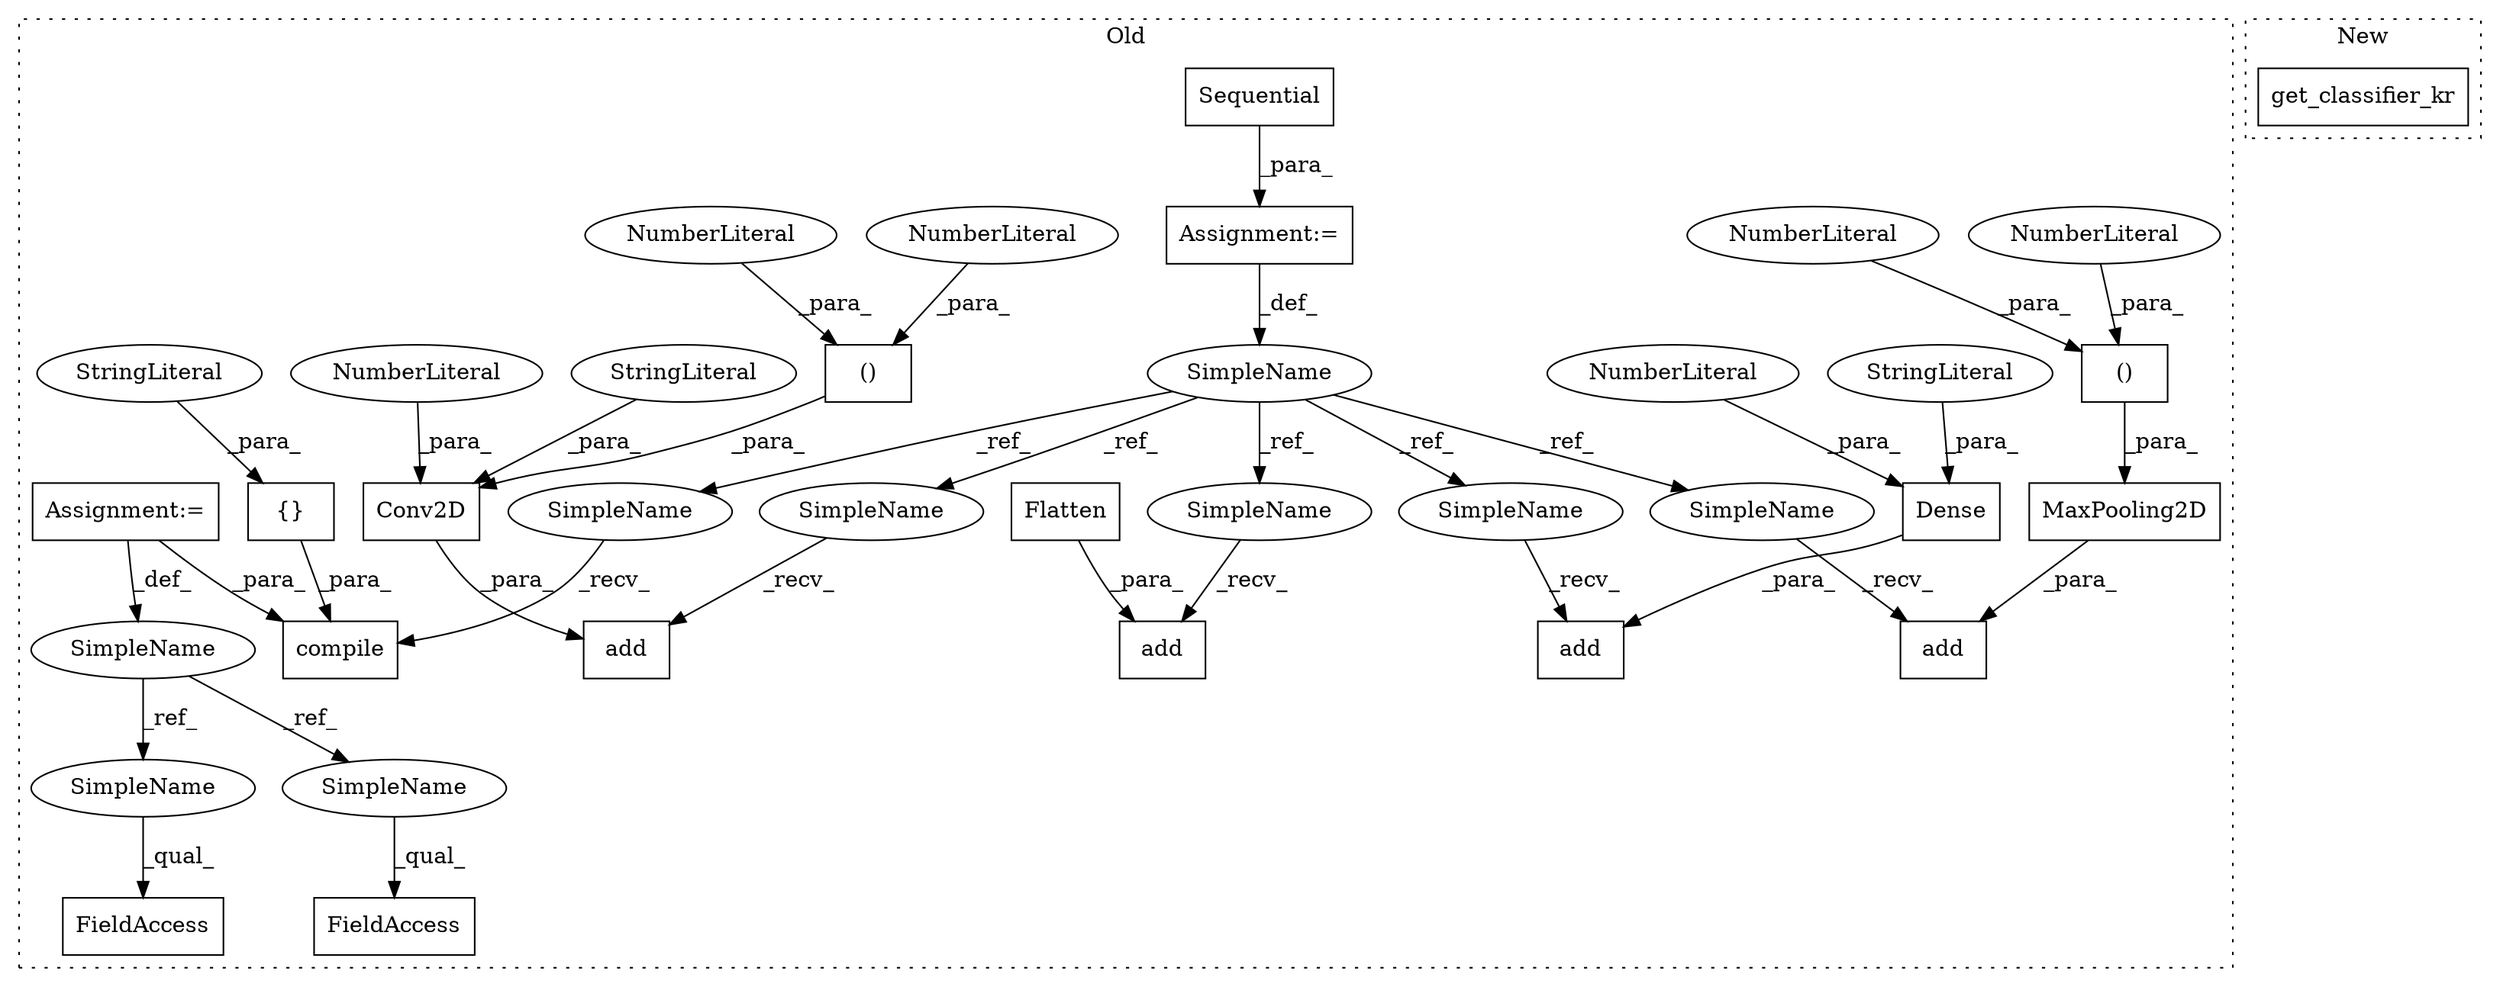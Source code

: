 digraph G {
subgraph cluster0 {
1 [label="Dense" a="32" s="4415,4433" l="6,1" shape="box"];
3 [label="add" a="32" s="4411,4434" l="4,1" shape="box"];
4 [label="Sequential" a="32" s="4216" l="12" shape="box"];
5 [label="add" a="32" s="4240,4320" l="4,1" shape="box"];
6 [label="()" a="106" s="4287" l="31" shape="box"];
7 [label="add" a="32" s="4333,4372" l="4,1" shape="box"];
8 [label="()" a="106" s="4355" l="15" shape="box"];
9 [label="add" a="32" s="4385,4398" l="4,1" shape="box"];
10 [label="NumberLiteral" a="34" s="4355" l="1" shape="ellipse"];
11 [label="NumberLiteral" a="34" s="4287" l="2" shape="ellipse"];
12 [label="NumberLiteral" a="34" s="4317" l="1" shape="ellipse"];
13 [label="NumberLiteral" a="34" s="4369" l="1" shape="ellipse"];
14 [label="Flatten" a="32" s="4389" l="9" shape="box"];
15 [label="SimpleName" a="42" s="4210" l="5" shape="ellipse"];
16 [label="StringLiteral" a="45" s="4424" l="9" shape="ellipse"];
17 [label="compile" a="32" s="4495,4561" l="8,1" shape="box"];
18 [label="{}" a="4" s="4549,4560" l="1,1" shape="box"];
19 [label="StringLiteral" a="45" s="4550" l="10" shape="ellipse"];
20 [label="Assignment:=" a="7" s="4215" l="1" shape="box"];
21 [label="NumberLiteral" a="34" s="4421" l="2" shape="ellipse"];
22 [label="Conv2D" a="32" s="4244,4318" l="7,2" shape="box"];
23 [label="NumberLiteral" a="34" s="4251" l="1" shape="ellipse"];
24 [label="StringLiteral" a="45" s="4275" l="6" shape="ellipse"];
25 [label="MaxPooling2D" a="32" s="4337,4370" l="18,2" shape="box"];
26 [label="Assignment:=" a="7" s="4126" l="5" shape="box"];
27 [label="FieldAccess" a="22" s="4508" l="16" shape="box"];
28 [label="SimpleName" a="42" s="4126" l="5" shape="ellipse"];
29 [label="FieldAccess" a="22" s="4446" l="12" shape="box"];
30 [label="SimpleName" a="42" s="4234" l="5" shape="ellipse"];
31 [label="SimpleName" a="42" s="4327" l="5" shape="ellipse"];
32 [label="SimpleName" a="42" s="4489" l="5" shape="ellipse"];
33 [label="SimpleName" a="42" s="4379" l="5" shape="ellipse"];
34 [label="SimpleName" a="42" s="4405" l="5" shape="ellipse"];
35 [label="SimpleName" a="42" s="4446" l="5" shape="ellipse"];
36 [label="SimpleName" a="42" s="4508" l="5" shape="ellipse"];
label = "Old";
style="dotted";
}
subgraph cluster1 {
2 [label="get_classifier_kr" a="32" s="3447,3470" l="18,1" shape="box"];
label = "New";
style="dotted";
}
1 -> 3 [label="_para_"];
4 -> 20 [label="_para_"];
6 -> 22 [label="_para_"];
8 -> 25 [label="_para_"];
10 -> 8 [label="_para_"];
11 -> 6 [label="_para_"];
12 -> 6 [label="_para_"];
13 -> 8 [label="_para_"];
14 -> 9 [label="_para_"];
15 -> 30 [label="_ref_"];
15 -> 33 [label="_ref_"];
15 -> 34 [label="_ref_"];
15 -> 31 [label="_ref_"];
15 -> 32 [label="_ref_"];
16 -> 1 [label="_para_"];
18 -> 17 [label="_para_"];
19 -> 18 [label="_para_"];
20 -> 15 [label="_def_"];
21 -> 1 [label="_para_"];
22 -> 5 [label="_para_"];
23 -> 22 [label="_para_"];
24 -> 22 [label="_para_"];
25 -> 7 [label="_para_"];
26 -> 17 [label="_para_"];
26 -> 28 [label="_def_"];
28 -> 35 [label="_ref_"];
28 -> 36 [label="_ref_"];
30 -> 5 [label="_recv_"];
31 -> 7 [label="_recv_"];
32 -> 17 [label="_recv_"];
33 -> 9 [label="_recv_"];
34 -> 3 [label="_recv_"];
35 -> 29 [label="_qual_"];
36 -> 27 [label="_qual_"];
}